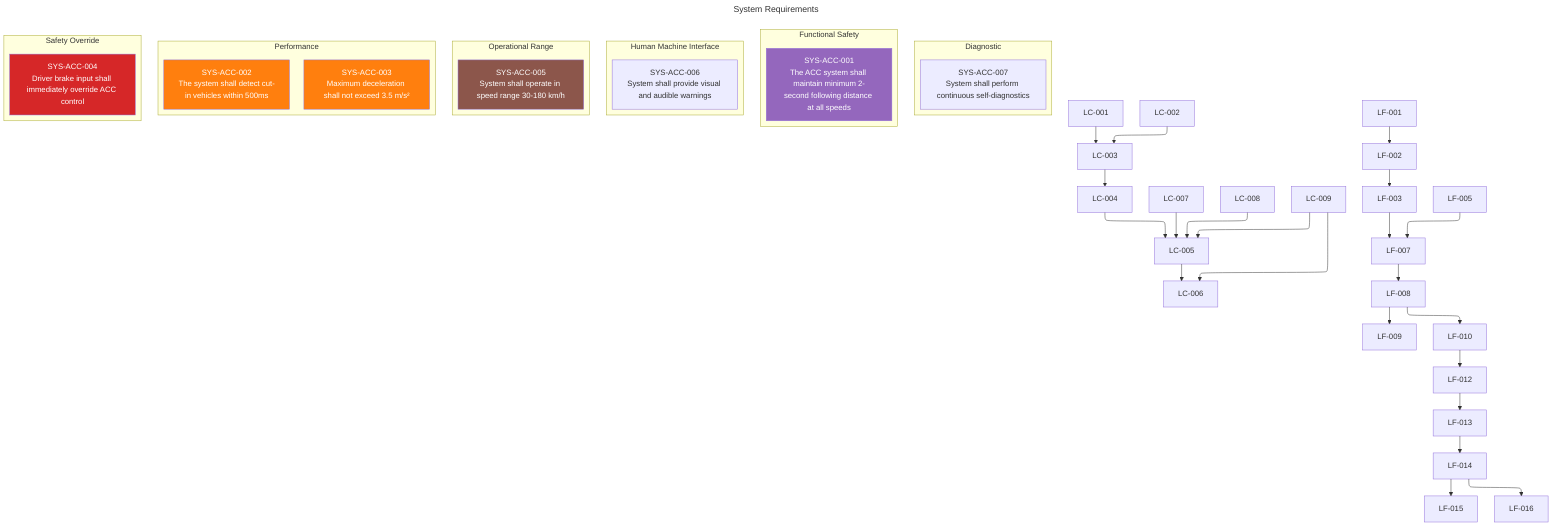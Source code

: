 ---
config:
  layout: elk
title: System Requirements
---
flowchart TD
 subgraph subGraph0["Diagnostic"]
        SYS-ACC-007["SYS-ACC-007<br>System shall perform continuous self-diagnostics"]
  end
 subgraph subGraph1["Functional Safety"]
        SYS-ACC-001["SYS-ACC-001<br>The ACC system shall maintain minimum 2-second following distance at all speeds"]
  end
 subgraph subGraph2["Human Machine Interface"]
        SYS-ACC-006["SYS-ACC-006<br>System shall provide visual and audible warnings"]
  end
 subgraph subGraph3["Operational Range"]
        SYS-ACC-005["SYS-ACC-005<br>System shall operate in speed range 30-180 km/h"]
  end
 subgraph subGraph4["Performance"]
        SYS-ACC-002["SYS-ACC-002<br>The system shall detect cut-in vehicles within 500ms"]
        SYS-ACC-003["SYS-ACC-003<br>Maximum deceleration shall not exceed 3.5 m/s²"]
  end
 subgraph subGraph5["Safety Override"]
        SYS-ACC-004["SYS-ACC-004<br>Driver brake input shall immediately override ACC control"]
  end
    LC-001 --> LC-003
    LC-002 --> LC-003
    LC-003 --> LC-004
    LC-004 --> LC-005
    LC-005 --> LC-006
    LC-007 --> LC-005
    LC-008 --> LC-005
    LC-009 --> LC-005
    LC-009 --> LC-006
    LF-001 --> LF-002
    LF-002 --> LF-003
    LF-003 --> LF-007
    LF-005 --> LF-007
    LF-007 --> LF-008
    LF-008 --> LF-009
    LF-008 --> LF-010
    LF-010 --> LF-012
    LF-012 --> LF-013
    LF-013 --> LF-014
    LF-014 --> LF-015
    LF-014 --> LF-016
     SYS-ACC-001:::functional_safety
     SYS-ACC-005:::operational
     SYS-ACC-002:::performance
     SYS-ACC-003:::performance
     SYS-ACC-004:::safety_override
    classDef executive fill:#1F77B4,color:white
    classDef market fill:#FF7F0E,color:white
    classDef merchant fill:#2CA02C,color:white
    classDef client fill:#D62728,color:white
    classDef financial fill:#9467BD,color:white
    classDef compliance fill:#8C564B,color:white
    classDef quality fill:#E377C2,color:white
    classDef advanced fill:#7F7F7F,color:white
    classDef architecture fill:#BCBD22,color:white
    classDef business fill:#17BECF,color:white
    classDef system fill:#1F77B4,color:white
    classDef software fill:#FF7F0E,color:white
    classDef hardware fill:#2CA02C,color:white
    classDef safety fill:#D62728,color:white
    classDef functional_safety fill:#9467BD,color:white
    classDef performance fill:#FF7F0E,color:white
    classDef safety_override fill:#D62728,color:white
    classDef operational fill:#8C564B,color:white
    classDef requirements fill:#7F7F7F,color:white
